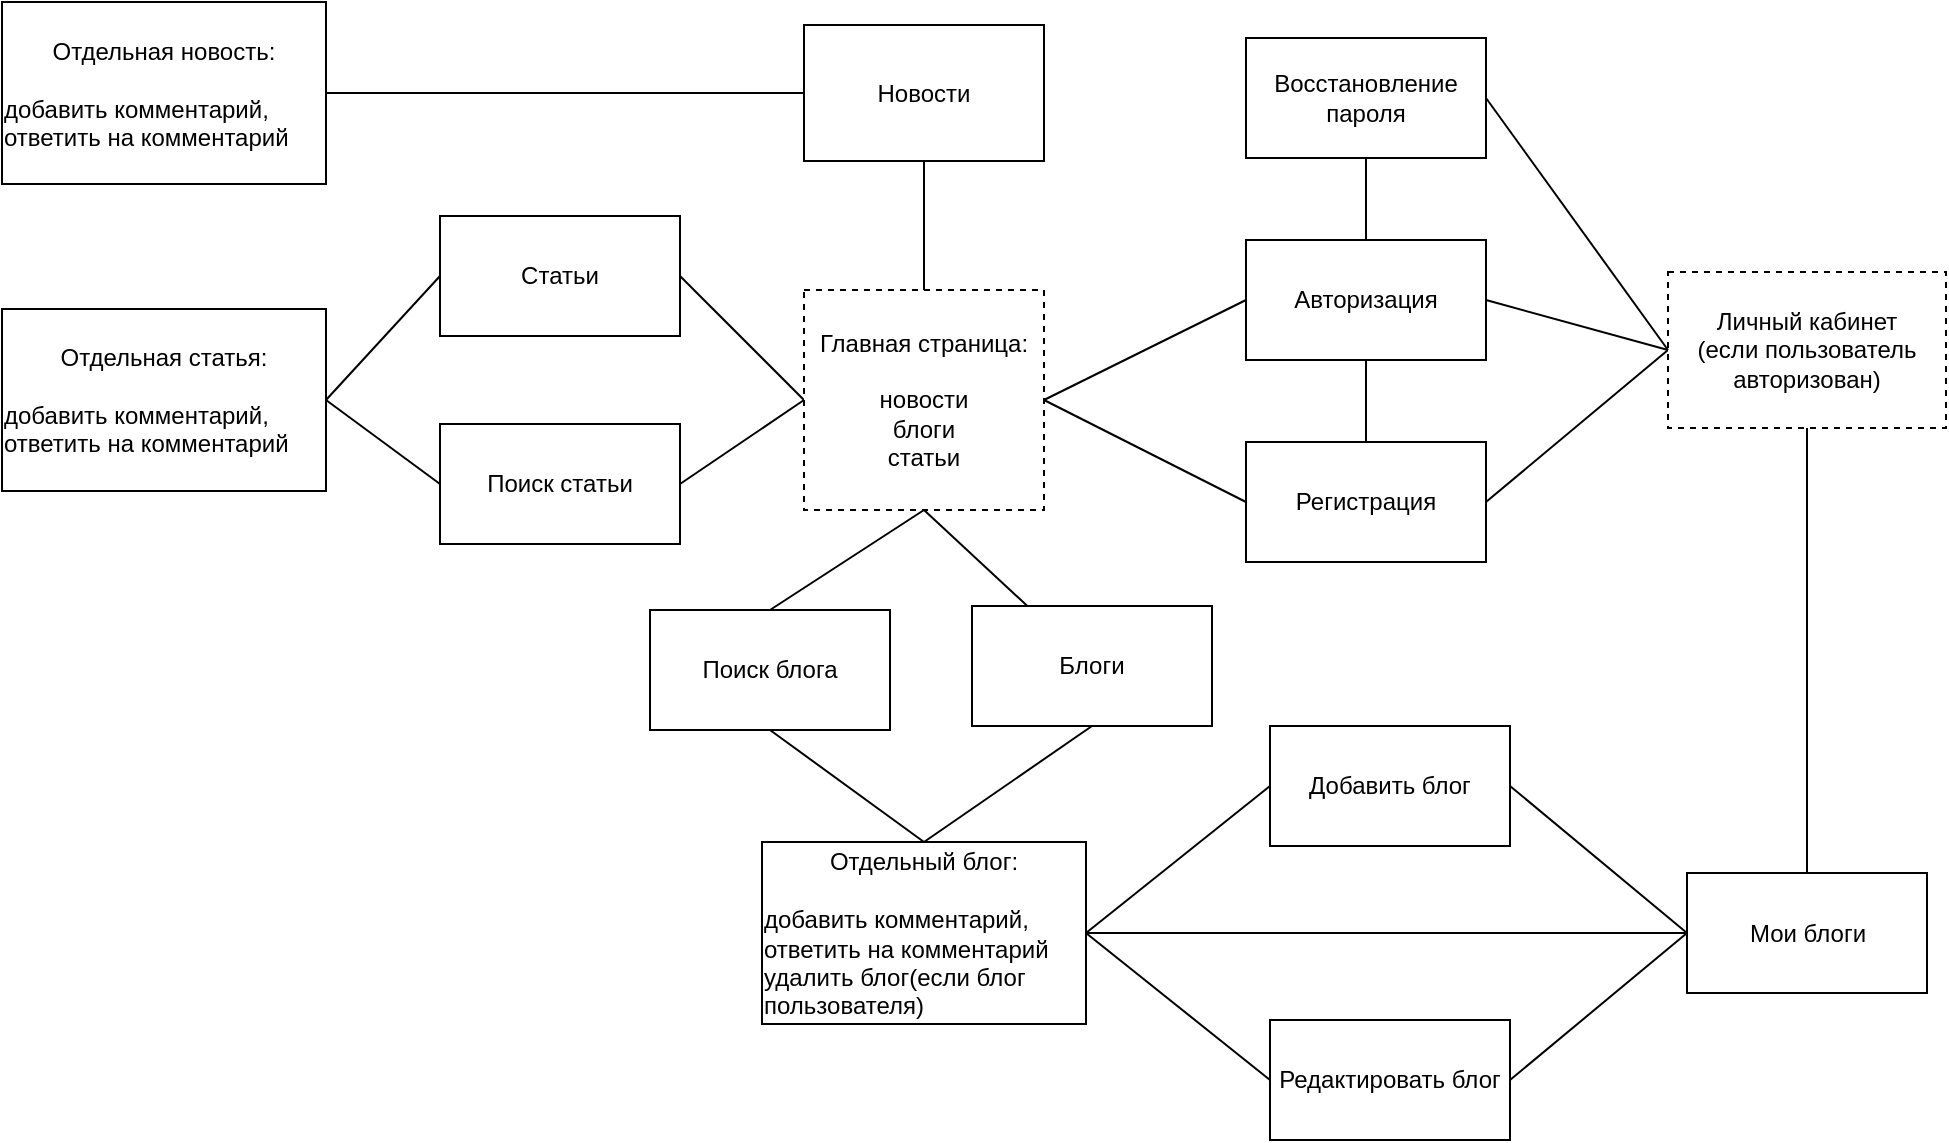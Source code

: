 <mxfile version="15.8.9" type="device"><diagram id="qKfRrOY9Vbex1W1XvMfY" name="Page-1"><mxGraphModel dx="1422" dy="799" grid="0" gridSize="10" guides="1" tooltips="1" connect="1" arrows="1" fold="1" page="1" pageScale="1" pageWidth="1169" pageHeight="827" math="0" shadow="0"><root><mxCell id="0"/><mxCell id="1" parent="0"/><mxCell id="EkkOdL54Z5Xy0hoeh1Fm-4" style="edgeStyle=none;rounded=0;orthogonalLoop=1;jettySize=auto;html=1;exitX=1;exitY=0.5;exitDx=0;exitDy=0;endArrow=none;endFill=0;entryX=0;entryY=0.5;entryDx=0;entryDy=0;" edge="1" parent="1" source="EkkOdL54Z5Xy0hoeh1Fm-1" target="EkkOdL54Z5Xy0hoeh1Fm-2"><mxGeometry relative="1" as="geometry"/></mxCell><mxCell id="EkkOdL54Z5Xy0hoeh1Fm-5" style="edgeStyle=none;rounded=0;orthogonalLoop=1;jettySize=auto;html=1;exitX=1;exitY=0.5;exitDx=0;exitDy=0;endArrow=none;endFill=0;entryX=0;entryY=0.5;entryDx=0;entryDy=0;" edge="1" parent="1" source="EkkOdL54Z5Xy0hoeh1Fm-1" target="EkkOdL54Z5Xy0hoeh1Fm-3"><mxGeometry relative="1" as="geometry"/></mxCell><mxCell id="EkkOdL54Z5Xy0hoeh1Fm-19" value="" style="edgeStyle=none;rounded=0;orthogonalLoop=1;jettySize=auto;html=1;fontSize=12;endArrow=none;endFill=0;exitX=0.5;exitY=1;exitDx=0;exitDy=0;" edge="1" parent="1" source="EkkOdL54Z5Xy0hoeh1Fm-1" target="EkkOdL54Z5Xy0hoeh1Fm-18"><mxGeometry relative="1" as="geometry"/></mxCell><mxCell id="EkkOdL54Z5Xy0hoeh1Fm-24" value="" style="edgeStyle=none;rounded=0;orthogonalLoop=1;jettySize=auto;html=1;fontSize=12;endArrow=none;endFill=0;entryX=0.5;entryY=1;entryDx=0;entryDy=0;exitX=0.5;exitY=0;exitDx=0;exitDy=0;" edge="1" parent="1" source="EkkOdL54Z5Xy0hoeh1Fm-1" target="EkkOdL54Z5Xy0hoeh1Fm-23"><mxGeometry relative="1" as="geometry"><mxPoint x="419" y="355" as="sourcePoint"/><mxPoint x="338" y="355" as="targetPoint"/></mxGeometry></mxCell><mxCell id="EkkOdL54Z5Xy0hoeh1Fm-32" style="edgeStyle=none;rounded=0;orthogonalLoop=1;jettySize=auto;html=1;exitX=0;exitY=0.5;exitDx=0;exitDy=0;entryX=1;entryY=0.5;entryDx=0;entryDy=0;fontSize=12;endArrow=none;endFill=0;" edge="1" parent="1" source="EkkOdL54Z5Xy0hoeh1Fm-1" target="EkkOdL54Z5Xy0hoeh1Fm-31"><mxGeometry relative="1" as="geometry"/></mxCell><mxCell id="EkkOdL54Z5Xy0hoeh1Fm-1" value="Главная страница:&lt;br&gt;&lt;br&gt;новости&lt;br&gt;блоги&lt;br&gt;статьи" style="rounded=0;whiteSpace=wrap;html=1;dashed=1;" vertex="1" parent="1"><mxGeometry x="421" y="300" width="120" height="110" as="geometry"/></mxCell><mxCell id="EkkOdL54Z5Xy0hoeh1Fm-16" style="edgeStyle=none;rounded=0;orthogonalLoop=1;jettySize=auto;html=1;entryX=0;entryY=0.5;entryDx=0;entryDy=0;fontSize=12;endArrow=none;endFill=0;exitX=1;exitY=0.5;exitDx=0;exitDy=0;exitPerimeter=0;" edge="1" parent="1" source="EkkOdL54Z5Xy0hoeh1Fm-2" target="EkkOdL54Z5Xy0hoeh1Fm-6"><mxGeometry relative="1" as="geometry"><mxPoint x="838" y="332" as="targetPoint"/></mxGeometry></mxCell><mxCell id="EkkOdL54Z5Xy0hoeh1Fm-2" value="Авторизация" style="rounded=0;whiteSpace=wrap;html=1;" vertex="1" parent="1"><mxGeometry x="642" y="275" width="120" height="60" as="geometry"/></mxCell><mxCell id="EkkOdL54Z5Xy0hoeh1Fm-12" style="edgeStyle=none;rounded=0;orthogonalLoop=1;jettySize=auto;html=1;entryX=0.5;entryY=1;entryDx=0;entryDy=0;fontSize=12;endArrow=none;endFill=0;" edge="1" parent="1" source="EkkOdL54Z5Xy0hoeh1Fm-3" target="EkkOdL54Z5Xy0hoeh1Fm-2"><mxGeometry relative="1" as="geometry"/></mxCell><mxCell id="EkkOdL54Z5Xy0hoeh1Fm-17" style="edgeStyle=none;rounded=0;orthogonalLoop=1;jettySize=auto;html=1;exitX=1;exitY=0.5;exitDx=0;exitDy=0;fontSize=12;endArrow=none;endFill=0;entryX=0;entryY=0.5;entryDx=0;entryDy=0;" edge="1" parent="1" source="EkkOdL54Z5Xy0hoeh1Fm-3" target="EkkOdL54Z5Xy0hoeh1Fm-6"><mxGeometry relative="1" as="geometry"><mxPoint x="838" y="332" as="targetPoint"/></mxGeometry></mxCell><mxCell id="EkkOdL54Z5Xy0hoeh1Fm-3" value="Регистрация" style="rounded=0;whiteSpace=wrap;html=1;" vertex="1" parent="1"><mxGeometry x="642" y="376" width="120" height="60" as="geometry"/></mxCell><mxCell id="EkkOdL54Z5Xy0hoeh1Fm-35" style="edgeStyle=none;rounded=0;orthogonalLoop=1;jettySize=auto;html=1;exitX=0.5;exitY=1;exitDx=0;exitDy=0;entryX=0.5;entryY=0;entryDx=0;entryDy=0;fontSize=12;endArrow=none;endFill=0;" edge="1" parent="1" source="EkkOdL54Z5Xy0hoeh1Fm-6" target="EkkOdL54Z5Xy0hoeh1Fm-7"><mxGeometry relative="1" as="geometry"/></mxCell><mxCell id="EkkOdL54Z5Xy0hoeh1Fm-6" value="Личный кабинет&lt;br&gt;(если пользователь авторизован)" style="rounded=0;whiteSpace=wrap;html=1;dashed=1;" vertex="1" parent="1"><mxGeometry x="853" y="291" width="139" height="78" as="geometry"/></mxCell><mxCell id="EkkOdL54Z5Xy0hoeh1Fm-43" style="edgeStyle=none;rounded=0;orthogonalLoop=1;jettySize=auto;html=1;exitX=0;exitY=0.5;exitDx=0;exitDy=0;entryX=1;entryY=0.5;entryDx=0;entryDy=0;fontSize=12;endArrow=none;endFill=0;" edge="1" parent="1" source="EkkOdL54Z5Xy0hoeh1Fm-7" target="EkkOdL54Z5Xy0hoeh1Fm-39"><mxGeometry relative="1" as="geometry"/></mxCell><mxCell id="EkkOdL54Z5Xy0hoeh1Fm-7" value="Мои блоги" style="rounded=0;whiteSpace=wrap;html=1;strokeWidth=1;" vertex="1" parent="1"><mxGeometry x="862.5" y="591.5" width="120" height="60" as="geometry"/></mxCell><mxCell id="EkkOdL54Z5Xy0hoeh1Fm-14" style="edgeStyle=none;rounded=0;orthogonalLoop=1;jettySize=auto;html=1;entryX=0.5;entryY=0;entryDx=0;entryDy=0;fontSize=12;endArrow=none;endFill=0;exitX=0.5;exitY=1;exitDx=0;exitDy=0;" edge="1" parent="1" source="EkkOdL54Z5Xy0hoeh1Fm-13" target="EkkOdL54Z5Xy0hoeh1Fm-2"><mxGeometry relative="1" as="geometry"/></mxCell><mxCell id="EkkOdL54Z5Xy0hoeh1Fm-15" style="edgeStyle=none;rounded=0;orthogonalLoop=1;jettySize=auto;html=1;exitX=1;exitY=0.5;exitDx=0;exitDy=0;entryX=0;entryY=0.5;entryDx=0;entryDy=0;fontSize=12;endArrow=none;endFill=0;" edge="1" parent="1" source="EkkOdL54Z5Xy0hoeh1Fm-13" target="EkkOdL54Z5Xy0hoeh1Fm-6"><mxGeometry relative="1" as="geometry"><mxPoint x="838" y="332" as="targetPoint"/></mxGeometry></mxCell><mxCell id="EkkOdL54Z5Xy0hoeh1Fm-13" value="Восстановление пароля" style="rounded=0;whiteSpace=wrap;html=1;fontSize=12;" vertex="1" parent="1"><mxGeometry x="642" y="174" width="120" height="60" as="geometry"/></mxCell><mxCell id="EkkOdL54Z5Xy0hoeh1Fm-37" style="edgeStyle=none;rounded=0;orthogonalLoop=1;jettySize=auto;html=1;exitX=0.5;exitY=1;exitDx=0;exitDy=0;entryX=0.5;entryY=0;entryDx=0;entryDy=0;fontSize=12;endArrow=none;endFill=0;" edge="1" parent="1" source="EkkOdL54Z5Xy0hoeh1Fm-18" target="EkkOdL54Z5Xy0hoeh1Fm-36"><mxGeometry relative="1" as="geometry"/></mxCell><mxCell id="EkkOdL54Z5Xy0hoeh1Fm-18" value="Блоги" style="whiteSpace=wrap;html=1;rounded=0;" vertex="1" parent="1"><mxGeometry x="505" y="458" width="120" height="60" as="geometry"/></mxCell><mxCell id="EkkOdL54Z5Xy0hoeh1Fm-27" value="" style="edgeStyle=none;rounded=0;orthogonalLoop=1;jettySize=auto;html=1;fontSize=12;endArrow=none;endFill=0;exitX=0;exitY=0.5;exitDx=0;exitDy=0;entryX=1;entryY=0.5;entryDx=0;entryDy=0;" edge="1" parent="1" source="EkkOdL54Z5Xy0hoeh1Fm-23" target="EkkOdL54Z5Xy0hoeh1Fm-26"><mxGeometry relative="1" as="geometry"/></mxCell><mxCell id="EkkOdL54Z5Xy0hoeh1Fm-23" value="Новости" style="rounded=0;whiteSpace=wrap;html=1;" vertex="1" parent="1"><mxGeometry x="421" y="167.5" width="120" height="68" as="geometry"/></mxCell><mxCell id="EkkOdL54Z5Xy0hoeh1Fm-26" value="Отдельная новость:&lt;br&gt;&lt;br&gt;&lt;div style=&quot;text-align: left&quot;&gt;&lt;span&gt;добавить комментарий, ответить на комментарий&lt;/span&gt;&lt;/div&gt;" style="whiteSpace=wrap;html=1;rounded=0;" vertex="1" parent="1"><mxGeometry x="20" y="156" width="162" height="91" as="geometry"/></mxCell><mxCell id="EkkOdL54Z5Xy0hoeh1Fm-34" style="edgeStyle=none;rounded=0;orthogonalLoop=1;jettySize=auto;html=1;exitX=0;exitY=0.5;exitDx=0;exitDy=0;entryX=1;entryY=0.5;entryDx=0;entryDy=0;fontSize=12;endArrow=none;endFill=0;" edge="1" parent="1" source="EkkOdL54Z5Xy0hoeh1Fm-31" target="EkkOdL54Z5Xy0hoeh1Fm-33"><mxGeometry relative="1" as="geometry"/></mxCell><mxCell id="EkkOdL54Z5Xy0hoeh1Fm-31" value="Статьи" style="rounded=0;whiteSpace=wrap;html=1;fontSize=12;strokeWidth=1;" vertex="1" parent="1"><mxGeometry x="239" y="263" width="120" height="60" as="geometry"/></mxCell><mxCell id="EkkOdL54Z5Xy0hoeh1Fm-33" value="Отдельная статья:&lt;br&gt;&lt;br&gt;&lt;div style=&quot;text-align: left&quot;&gt;&lt;span&gt;добавить комментарий, ответить на комментарий&lt;/span&gt;&lt;/div&gt;" style="whiteSpace=wrap;html=1;rounded=0;" vertex="1" parent="1"><mxGeometry x="20" y="309.5" width="162" height="91" as="geometry"/></mxCell><mxCell id="EkkOdL54Z5Xy0hoeh1Fm-38" style="edgeStyle=none;rounded=0;orthogonalLoop=1;jettySize=auto;html=1;exitX=1;exitY=0.5;exitDx=0;exitDy=0;entryX=0;entryY=0.5;entryDx=0;entryDy=0;fontSize=12;endArrow=none;endFill=0;" edge="1" parent="1" source="EkkOdL54Z5Xy0hoeh1Fm-36" target="EkkOdL54Z5Xy0hoeh1Fm-7"><mxGeometry relative="1" as="geometry"/></mxCell><mxCell id="EkkOdL54Z5Xy0hoeh1Fm-36" value="Отдельный блог:&lt;br&gt;&lt;br&gt;&lt;div style=&quot;text-align: left&quot;&gt;&lt;span&gt;добавить комментарий, ответить на комментарий&lt;/span&gt;&lt;/div&gt;&lt;div style=&quot;text-align: left&quot;&gt;&lt;span&gt;удалить блог(если блог пользователя)&lt;/span&gt;&lt;/div&gt;" style="whiteSpace=wrap;html=1;rounded=0;" vertex="1" parent="1"><mxGeometry x="400" y="576" width="162" height="91" as="geometry"/></mxCell><mxCell id="EkkOdL54Z5Xy0hoeh1Fm-42" style="edgeStyle=none;rounded=0;orthogonalLoop=1;jettySize=auto;html=1;exitX=0;exitY=0.5;exitDx=0;exitDy=0;entryX=1;entryY=0.5;entryDx=0;entryDy=0;fontSize=12;endArrow=none;endFill=0;" edge="1" parent="1" source="EkkOdL54Z5Xy0hoeh1Fm-39" target="EkkOdL54Z5Xy0hoeh1Fm-36"><mxGeometry relative="1" as="geometry"/></mxCell><mxCell id="EkkOdL54Z5Xy0hoeh1Fm-39" value="Добавить блог" style="rounded=0;whiteSpace=wrap;html=1;fontSize=12;strokeWidth=1;" vertex="1" parent="1"><mxGeometry x="654" y="518" width="120" height="60" as="geometry"/></mxCell><mxCell id="EkkOdL54Z5Xy0hoeh1Fm-41" style="edgeStyle=none;rounded=0;orthogonalLoop=1;jettySize=auto;html=1;exitX=0;exitY=0.5;exitDx=0;exitDy=0;entryX=1;entryY=0.5;entryDx=0;entryDy=0;fontSize=12;endArrow=none;endFill=0;" edge="1" parent="1" source="EkkOdL54Z5Xy0hoeh1Fm-40" target="EkkOdL54Z5Xy0hoeh1Fm-36"><mxGeometry relative="1" as="geometry"/></mxCell><mxCell id="EkkOdL54Z5Xy0hoeh1Fm-44" style="edgeStyle=none;rounded=0;orthogonalLoop=1;jettySize=auto;html=1;exitX=1;exitY=0.5;exitDx=0;exitDy=0;entryX=0;entryY=0.5;entryDx=0;entryDy=0;fontSize=12;endArrow=none;endFill=0;" edge="1" parent="1" source="EkkOdL54Z5Xy0hoeh1Fm-40" target="EkkOdL54Z5Xy0hoeh1Fm-7"><mxGeometry relative="1" as="geometry"/></mxCell><mxCell id="EkkOdL54Z5Xy0hoeh1Fm-40" value="Редактировать блог" style="rounded=0;whiteSpace=wrap;html=1;fontSize=12;strokeWidth=1;" vertex="1" parent="1"><mxGeometry x="654" y="665" width="120" height="60" as="geometry"/></mxCell><mxCell id="EkkOdL54Z5Xy0hoeh1Fm-46" style="edgeStyle=none;rounded=0;orthogonalLoop=1;jettySize=auto;html=1;exitX=1;exitY=0.5;exitDx=0;exitDy=0;entryX=0;entryY=0.5;entryDx=0;entryDy=0;fontSize=12;endArrow=none;endFill=0;" edge="1" parent="1" source="EkkOdL54Z5Xy0hoeh1Fm-45" target="EkkOdL54Z5Xy0hoeh1Fm-1"><mxGeometry relative="1" as="geometry"/></mxCell><mxCell id="EkkOdL54Z5Xy0hoeh1Fm-47" style="edgeStyle=none;rounded=0;orthogonalLoop=1;jettySize=auto;html=1;exitX=0;exitY=0.5;exitDx=0;exitDy=0;entryX=1;entryY=0.5;entryDx=0;entryDy=0;fontSize=12;endArrow=none;endFill=0;" edge="1" parent="1" source="EkkOdL54Z5Xy0hoeh1Fm-45" target="EkkOdL54Z5Xy0hoeh1Fm-33"><mxGeometry relative="1" as="geometry"/></mxCell><mxCell id="EkkOdL54Z5Xy0hoeh1Fm-45" value="Поиск статьи" style="rounded=0;whiteSpace=wrap;html=1;fontSize=12;strokeWidth=1;" vertex="1" parent="1"><mxGeometry x="239" y="367" width="120" height="60" as="geometry"/></mxCell><mxCell id="EkkOdL54Z5Xy0hoeh1Fm-50" style="edgeStyle=none;rounded=0;orthogonalLoop=1;jettySize=auto;html=1;exitX=0.5;exitY=0;exitDx=0;exitDy=0;entryX=0.5;entryY=1;entryDx=0;entryDy=0;fontSize=12;endArrow=none;endFill=0;" edge="1" parent="1" source="EkkOdL54Z5Xy0hoeh1Fm-49" target="EkkOdL54Z5Xy0hoeh1Fm-1"><mxGeometry relative="1" as="geometry"/></mxCell><mxCell id="EkkOdL54Z5Xy0hoeh1Fm-51" style="edgeStyle=none;rounded=0;orthogonalLoop=1;jettySize=auto;html=1;exitX=0.5;exitY=1;exitDx=0;exitDy=0;entryX=0.5;entryY=0;entryDx=0;entryDy=0;fontSize=12;endArrow=none;endFill=0;" edge="1" parent="1" source="EkkOdL54Z5Xy0hoeh1Fm-49" target="EkkOdL54Z5Xy0hoeh1Fm-36"><mxGeometry relative="1" as="geometry"/></mxCell><mxCell id="EkkOdL54Z5Xy0hoeh1Fm-49" value="Поиск блога" style="whiteSpace=wrap;html=1;rounded=0;" vertex="1" parent="1"><mxGeometry x="344" y="460" width="120" height="60" as="geometry"/></mxCell></root></mxGraphModel></diagram></mxfile>